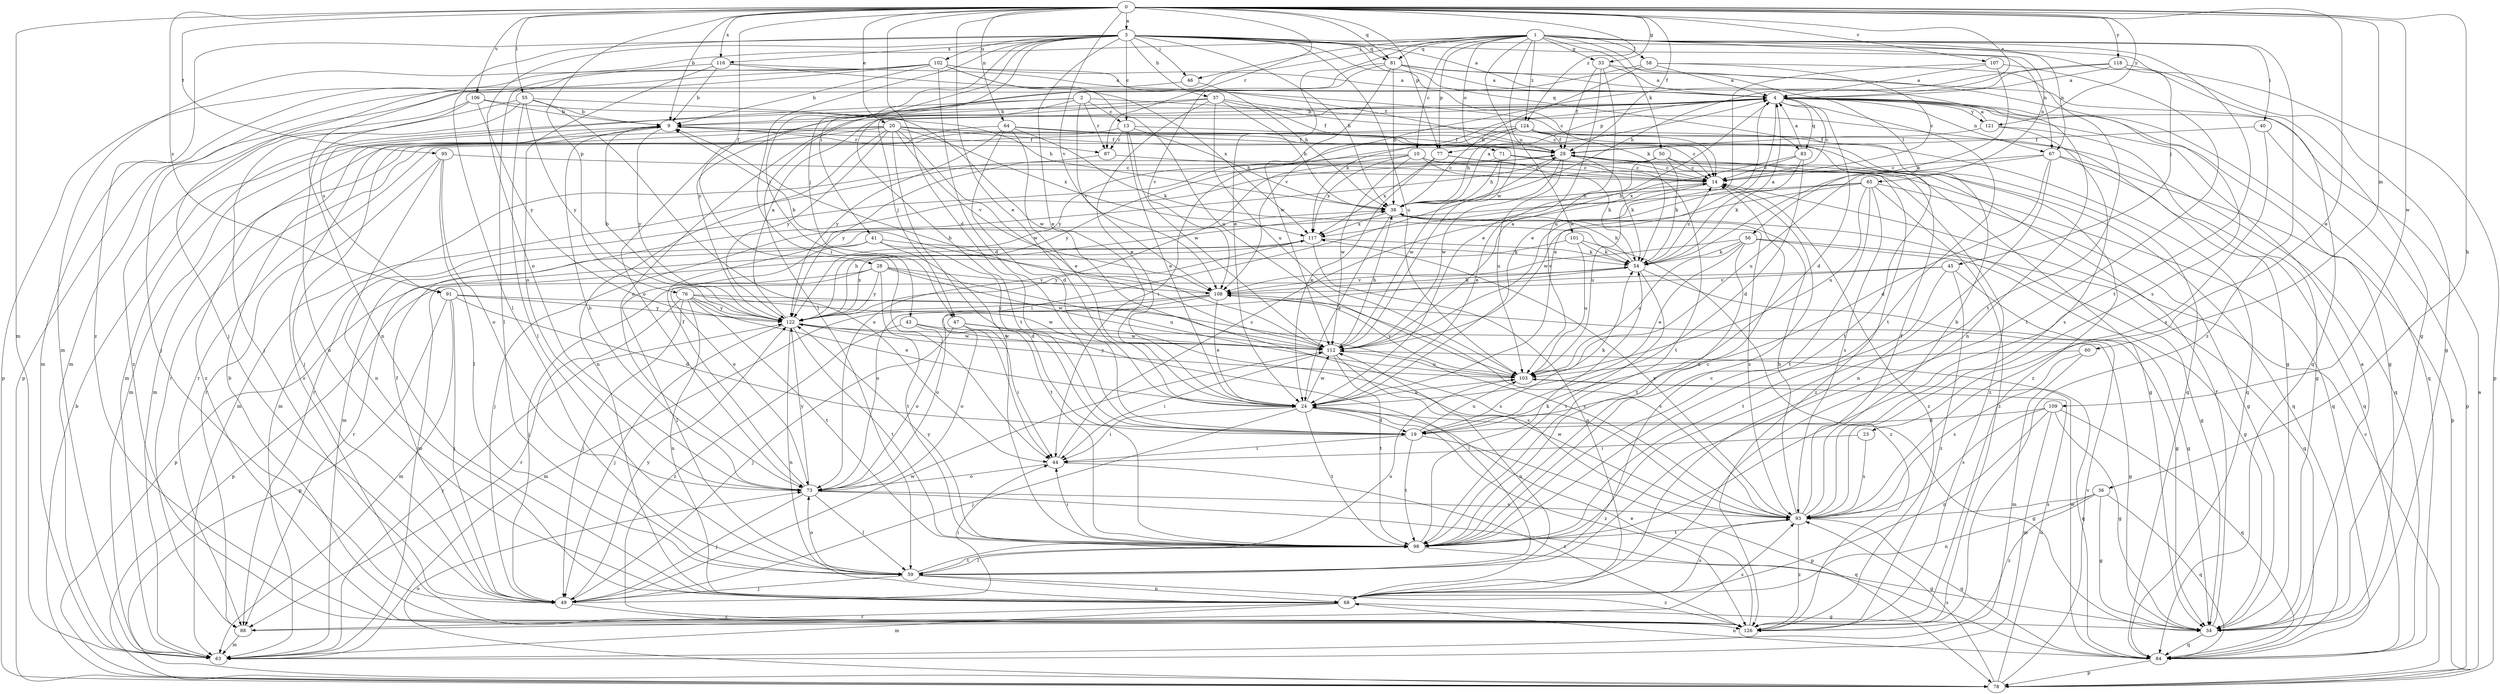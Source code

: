 strict digraph  {
0;
1;
2;
3;
4;
9;
10;
13;
14;
19;
20;
23;
24;
28;
29;
33;
34;
36;
37;
38;
40;
41;
43;
44;
45;
46;
47;
49;
50;
54;
55;
56;
58;
59;
60;
63;
64;
65;
67;
68;
71;
73;
76;
77;
78;
81;
83;
84;
87;
88;
91;
93;
95;
98;
101;
102;
103;
106;
107;
108;
109;
112;
116;
117;
118;
121;
122;
124;
126;
0 -> 3  [label=a];
0 -> 4  [label=a];
0 -> 9  [label=b];
0 -> 19  [label=d];
0 -> 20  [label=e];
0 -> 23  [label=e];
0 -> 24  [label=e];
0 -> 28  [label=f];
0 -> 29  [label=f];
0 -> 33  [label=g];
0 -> 36  [label=h];
0 -> 55  [label=l];
0 -> 60  [label=m];
0 -> 63  [label=m];
0 -> 64  [label=n];
0 -> 76  [label=p];
0 -> 77  [label=p];
0 -> 81  [label=q];
0 -> 87  [label=r];
0 -> 91  [label=s];
0 -> 95  [label=t];
0 -> 106  [label=v];
0 -> 107  [label=v];
0 -> 108  [label=v];
0 -> 109  [label=w];
0 -> 116  [label=x];
0 -> 118  [label=y];
0 -> 121  [label=y];
0 -> 124  [label=z];
1 -> 10  [label=c];
1 -> 24  [label=e];
1 -> 33  [label=g];
1 -> 40  [label=i];
1 -> 45  [label=j];
1 -> 46  [label=j];
1 -> 50  [label=k];
1 -> 56  [label=l];
1 -> 58  [label=l];
1 -> 59  [label=l];
1 -> 63  [label=m];
1 -> 65  [label=n];
1 -> 67  [label=n];
1 -> 71  [label=o];
1 -> 77  [label=p];
1 -> 81  [label=q];
1 -> 98  [label=t];
1 -> 101  [label=u];
1 -> 112  [label=w];
1 -> 124  [label=z];
1 -> 126  [label=z];
2 -> 13  [label=c];
2 -> 29  [label=f];
2 -> 73  [label=o];
2 -> 87  [label=r];
2 -> 91  [label=s];
2 -> 98  [label=t];
2 -> 108  [label=v];
3 -> 4  [label=a];
3 -> 13  [label=c];
3 -> 24  [label=e];
3 -> 34  [label=g];
3 -> 37  [label=h];
3 -> 38  [label=h];
3 -> 41  [label=i];
3 -> 43  [label=i];
3 -> 44  [label=i];
3 -> 46  [label=j];
3 -> 47  [label=j];
3 -> 54  [label=k];
3 -> 59  [label=l];
3 -> 67  [label=n];
3 -> 73  [label=o];
3 -> 81  [label=q];
3 -> 83  [label=q];
3 -> 102  [label=u];
3 -> 103  [label=u];
3 -> 116  [label=x];
3 -> 126  [label=z];
4 -> 9  [label=b];
4 -> 14  [label=c];
4 -> 19  [label=d];
4 -> 24  [label=e];
4 -> 34  [label=g];
4 -> 47  [label=j];
4 -> 63  [label=m];
4 -> 67  [label=n];
4 -> 77  [label=p];
4 -> 83  [label=q];
4 -> 84  [label=q];
4 -> 98  [label=t];
4 -> 112  [label=w];
4 -> 117  [label=x];
4 -> 121  [label=y];
9 -> 29  [label=f];
9 -> 87  [label=r];
9 -> 122  [label=y];
9 -> 126  [label=z];
10 -> 14  [label=c];
10 -> 73  [label=o];
10 -> 98  [label=t];
10 -> 112  [label=w];
10 -> 117  [label=x];
10 -> 122  [label=y];
10 -> 126  [label=z];
13 -> 24  [label=e];
13 -> 29  [label=f];
13 -> 38  [label=h];
13 -> 87  [label=r];
13 -> 88  [label=r];
13 -> 112  [label=w];
14 -> 38  [label=h];
14 -> 103  [label=u];
14 -> 126  [label=z];
19 -> 44  [label=i];
19 -> 54  [label=k];
19 -> 78  [label=p];
19 -> 98  [label=t];
19 -> 103  [label=u];
20 -> 14  [label=c];
20 -> 29  [label=f];
20 -> 49  [label=j];
20 -> 63  [label=m];
20 -> 68  [label=n];
20 -> 84  [label=q];
20 -> 98  [label=t];
20 -> 108  [label=v];
20 -> 112  [label=w];
20 -> 117  [label=x];
20 -> 122  [label=y];
20 -> 126  [label=z];
23 -> 44  [label=i];
23 -> 93  [label=s];
24 -> 19  [label=d];
24 -> 34  [label=g];
24 -> 44  [label=i];
24 -> 49  [label=j];
24 -> 98  [label=t];
24 -> 112  [label=w];
24 -> 126  [label=z];
28 -> 59  [label=l];
28 -> 78  [label=p];
28 -> 98  [label=t];
28 -> 103  [label=u];
28 -> 108  [label=v];
28 -> 112  [label=w];
28 -> 122  [label=y];
29 -> 14  [label=c];
29 -> 34  [label=g];
29 -> 44  [label=i];
29 -> 54  [label=k];
29 -> 63  [label=m];
29 -> 103  [label=u];
29 -> 112  [label=w];
29 -> 126  [label=z];
33 -> 4  [label=a];
33 -> 24  [label=e];
33 -> 29  [label=f];
33 -> 93  [label=s];
33 -> 103  [label=u];
34 -> 4  [label=a];
34 -> 29  [label=f];
34 -> 84  [label=q];
36 -> 34  [label=g];
36 -> 68  [label=n];
36 -> 84  [label=q];
36 -> 93  [label=s];
36 -> 126  [label=z];
37 -> 9  [label=b];
37 -> 14  [label=c];
37 -> 24  [label=e];
37 -> 34  [label=g];
37 -> 38  [label=h];
37 -> 73  [label=o];
37 -> 103  [label=u];
38 -> 4  [label=a];
38 -> 24  [label=e];
38 -> 34  [label=g];
38 -> 49  [label=j];
38 -> 93  [label=s];
38 -> 117  [label=x];
40 -> 29  [label=f];
40 -> 78  [label=p];
40 -> 93  [label=s];
41 -> 19  [label=d];
41 -> 54  [label=k];
41 -> 73  [label=o];
41 -> 78  [label=p];
41 -> 98  [label=t];
43 -> 73  [label=o];
43 -> 93  [label=s];
43 -> 112  [label=w];
43 -> 126  [label=z];
44 -> 14  [label=c];
44 -> 73  [label=o];
44 -> 126  [label=z];
45 -> 34  [label=g];
45 -> 49  [label=j];
45 -> 98  [label=t];
45 -> 108  [label=v];
45 -> 126  [label=z];
46 -> 38  [label=h];
46 -> 63  [label=m];
47 -> 44  [label=i];
47 -> 49  [label=j];
47 -> 59  [label=l];
47 -> 73  [label=o];
47 -> 112  [label=w];
49 -> 29  [label=f];
49 -> 44  [label=i];
49 -> 112  [label=w];
49 -> 122  [label=y];
49 -> 126  [label=z];
50 -> 14  [label=c];
50 -> 24  [label=e];
50 -> 54  [label=k];
50 -> 84  [label=q];
50 -> 88  [label=r];
54 -> 4  [label=a];
54 -> 14  [label=c];
54 -> 34  [label=g];
54 -> 38  [label=h];
54 -> 73  [label=o];
54 -> 98  [label=t];
54 -> 108  [label=v];
55 -> 9  [label=b];
55 -> 44  [label=i];
55 -> 49  [label=j];
55 -> 59  [label=l];
55 -> 112  [label=w];
55 -> 122  [label=y];
55 -> 126  [label=z];
56 -> 24  [label=e];
56 -> 34  [label=g];
56 -> 54  [label=k];
56 -> 84  [label=q];
56 -> 98  [label=t];
56 -> 103  [label=u];
56 -> 108  [label=v];
58 -> 4  [label=a];
58 -> 14  [label=c];
58 -> 38  [label=h];
58 -> 98  [label=t];
58 -> 122  [label=y];
59 -> 14  [label=c];
59 -> 49  [label=j];
59 -> 68  [label=n];
59 -> 73  [label=o];
59 -> 98  [label=t];
59 -> 103  [label=u];
59 -> 126  [label=z];
60 -> 63  [label=m];
60 -> 93  [label=s];
60 -> 103  [label=u];
63 -> 122  [label=y];
64 -> 19  [label=d];
64 -> 24  [label=e];
64 -> 29  [label=f];
64 -> 54  [label=k];
64 -> 63  [label=m];
64 -> 84  [label=q];
64 -> 122  [label=y];
65 -> 34  [label=g];
65 -> 38  [label=h];
65 -> 63  [label=m];
65 -> 93  [label=s];
65 -> 98  [label=t];
65 -> 103  [label=u];
65 -> 112  [label=w];
65 -> 126  [label=z];
67 -> 14  [label=c];
67 -> 19  [label=d];
67 -> 68  [label=n];
67 -> 78  [label=p];
67 -> 84  [label=q];
67 -> 103  [label=u];
68 -> 34  [label=g];
68 -> 63  [label=m];
68 -> 88  [label=r];
68 -> 93  [label=s];
71 -> 14  [label=c];
71 -> 38  [label=h];
71 -> 63  [label=m];
71 -> 84  [label=q];
71 -> 112  [label=w];
73 -> 9  [label=b];
73 -> 29  [label=f];
73 -> 49  [label=j];
73 -> 59  [label=l];
73 -> 84  [label=q];
73 -> 93  [label=s];
73 -> 122  [label=y];
76 -> 24  [label=e];
76 -> 49  [label=j];
76 -> 68  [label=n];
76 -> 88  [label=r];
76 -> 93  [label=s];
76 -> 98  [label=t];
76 -> 112  [label=w];
76 -> 122  [label=y];
77 -> 14  [label=c];
77 -> 24  [label=e];
77 -> 54  [label=k];
77 -> 117  [label=x];
78 -> 4  [label=a];
78 -> 9  [label=b];
78 -> 14  [label=c];
78 -> 73  [label=o];
78 -> 93  [label=s];
78 -> 103  [label=u];
78 -> 108  [label=v];
81 -> 4  [label=a];
81 -> 38  [label=h];
81 -> 68  [label=n];
81 -> 78  [label=p];
81 -> 84  [label=q];
81 -> 108  [label=v];
81 -> 112  [label=w];
83 -> 4  [label=a];
83 -> 14  [label=c];
83 -> 19  [label=d];
83 -> 54  [label=k];
83 -> 117  [label=x];
84 -> 68  [label=n];
84 -> 78  [label=p];
84 -> 112  [label=w];
87 -> 14  [label=c];
87 -> 122  [label=y];
88 -> 63  [label=m];
88 -> 93  [label=s];
91 -> 19  [label=d];
91 -> 49  [label=j];
91 -> 63  [label=m];
91 -> 78  [label=p];
91 -> 93  [label=s];
91 -> 122  [label=y];
93 -> 9  [label=b];
93 -> 29  [label=f];
93 -> 38  [label=h];
93 -> 84  [label=q];
93 -> 98  [label=t];
93 -> 112  [label=w];
93 -> 117  [label=x];
93 -> 126  [label=z];
95 -> 14  [label=c];
95 -> 59  [label=l];
95 -> 68  [label=n];
95 -> 73  [label=o];
95 -> 88  [label=r];
98 -> 14  [label=c];
98 -> 34  [label=g];
98 -> 44  [label=i];
98 -> 54  [label=k];
98 -> 59  [label=l];
98 -> 122  [label=y];
101 -> 54  [label=k];
101 -> 63  [label=m];
101 -> 103  [label=u];
101 -> 126  [label=z];
102 -> 4  [label=a];
102 -> 9  [label=b];
102 -> 19  [label=d];
102 -> 29  [label=f];
102 -> 49  [label=j];
102 -> 63  [label=m];
102 -> 68  [label=n];
102 -> 78  [label=p];
102 -> 103  [label=u];
102 -> 117  [label=x];
103 -> 24  [label=e];
103 -> 84  [label=q];
103 -> 108  [label=v];
103 -> 122  [label=y];
106 -> 9  [label=b];
106 -> 38  [label=h];
106 -> 49  [label=j];
106 -> 68  [label=n];
106 -> 122  [label=y];
107 -> 4  [label=a];
107 -> 24  [label=e];
107 -> 54  [label=k];
107 -> 59  [label=l];
108 -> 9  [label=b];
108 -> 24  [label=e];
108 -> 54  [label=k];
108 -> 63  [label=m];
108 -> 73  [label=o];
108 -> 93  [label=s];
108 -> 122  [label=y];
109 -> 19  [label=d];
109 -> 34  [label=g];
109 -> 63  [label=m];
109 -> 68  [label=n];
109 -> 84  [label=q];
109 -> 93  [label=s];
112 -> 4  [label=a];
112 -> 9  [label=b];
112 -> 38  [label=h];
112 -> 44  [label=i];
112 -> 68  [label=n];
112 -> 98  [label=t];
112 -> 103  [label=u];
116 -> 4  [label=a];
116 -> 9  [label=b];
116 -> 14  [label=c];
116 -> 59  [label=l];
116 -> 73  [label=o];
117 -> 54  [label=k];
117 -> 68  [label=n];
117 -> 88  [label=r];
117 -> 122  [label=y];
118 -> 4  [label=a];
118 -> 34  [label=g];
118 -> 38  [label=h];
118 -> 78  [label=p];
118 -> 108  [label=v];
121 -> 4  [label=a];
121 -> 29  [label=f];
121 -> 34  [label=g];
121 -> 93  [label=s];
122 -> 4  [label=a];
122 -> 9  [label=b];
122 -> 34  [label=g];
122 -> 38  [label=h];
122 -> 49  [label=j];
122 -> 68  [label=n];
122 -> 98  [label=t];
122 -> 112  [label=w];
122 -> 117  [label=x];
124 -> 29  [label=f];
124 -> 38  [label=h];
124 -> 44  [label=i];
124 -> 84  [label=q];
124 -> 88  [label=r];
124 -> 98  [label=t];
124 -> 122  [label=y];
124 -> 126  [label=z];
126 -> 9  [label=b];
126 -> 24  [label=e];
}
